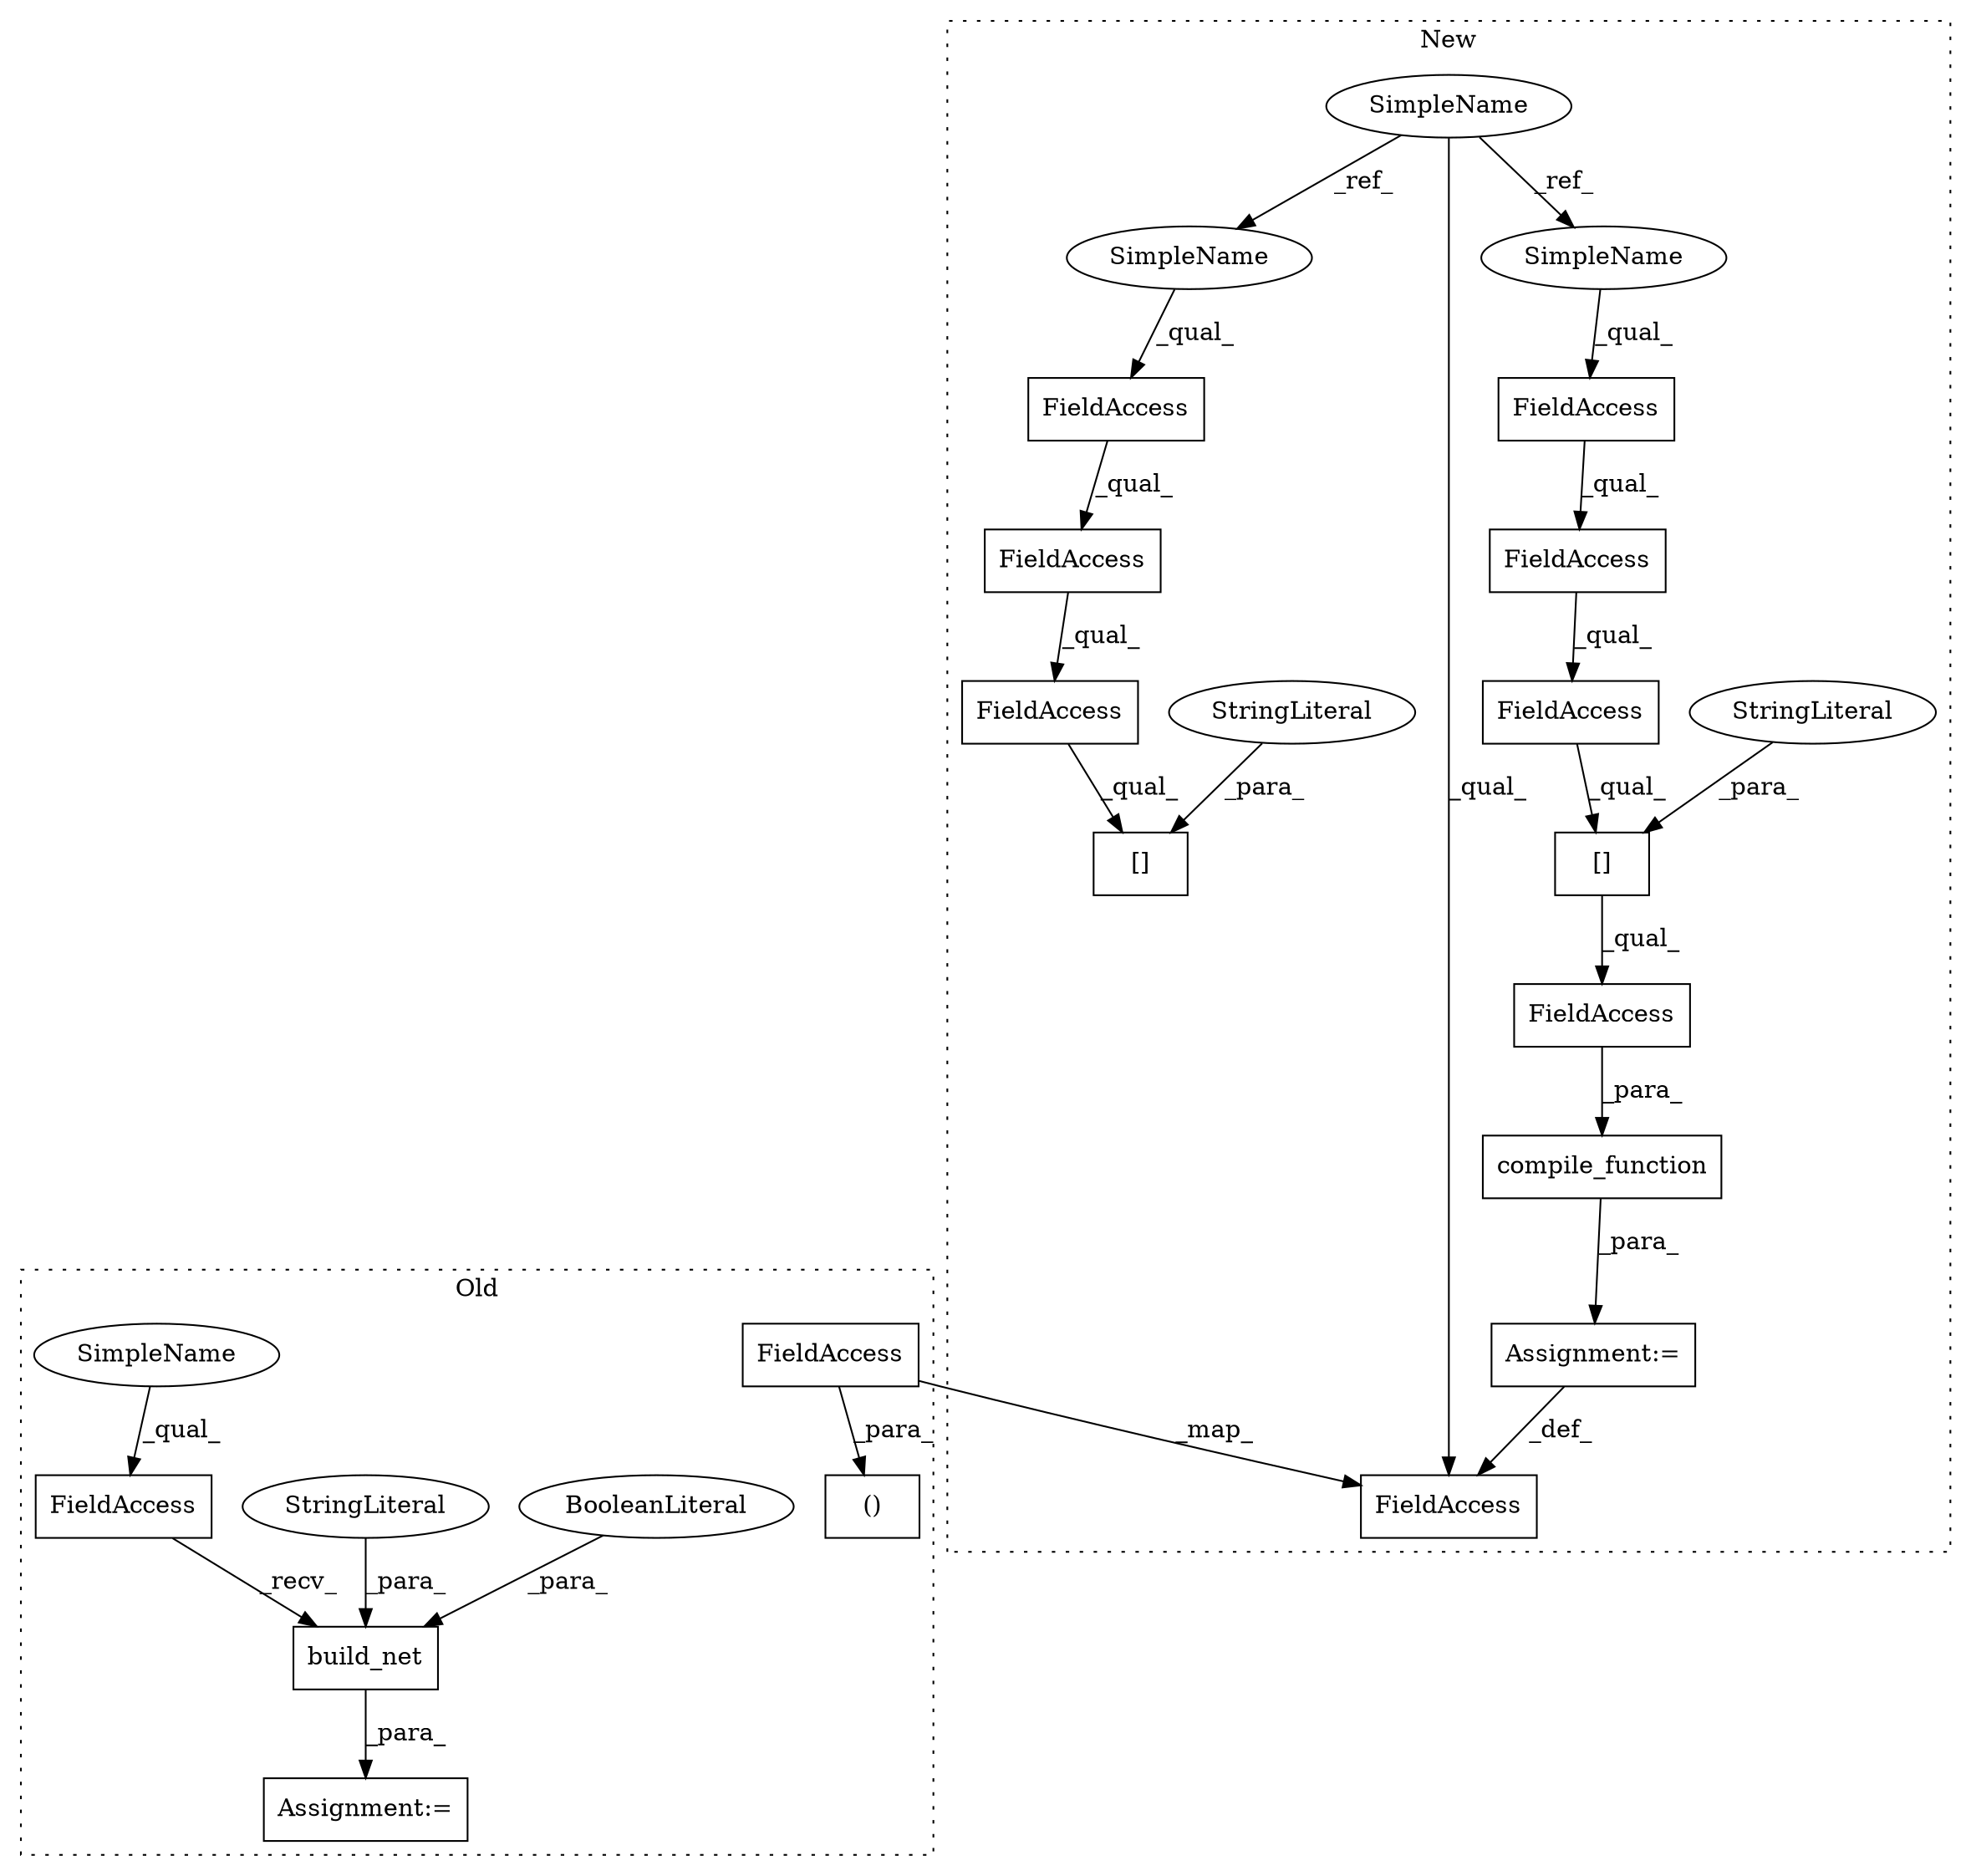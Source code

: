 digraph G {
subgraph cluster0 {
1 [label="()" a="106" s="2058" l="70" shape="box"];
10 [label="FieldAccess" a="22" s="2058" l="28" shape="box"];
11 [label="FieldAccess" a="22" s="2130" l="7" shape="box"];
19 [label="build_net" a="32" s="2138,2165" l="10,1" shape="box"];
20 [label="BooleanLiteral" a="9" s="2148" l="5" shape="ellipse"];
21 [label="Assignment:=" a="7" s="2128" l="2" shape="box"];
22 [label="StringLiteral" a="45" s="2154" l="11" shape="ellipse"];
25 [label="SimpleName" a="42" s="2130" l="4" shape="ellipse"];
label = "Old";
style="dotted";
}
subgraph cluster1 {
2 [label="compile_function" a="32" s="2132,2245" l="17,1" shape="box"];
3 [label="FieldAccess" a="22" s="2149" l="47" shape="box"];
4 [label="[]" a="2" s="2149,2188" l="30,1" shape="box"];
5 [label="FieldAccess" a="22" s="2149" l="29" shape="box"];
6 [label="FieldAccess" a="22" s="2149" l="20" shape="box"];
7 [label="FieldAccess" a="22" s="2149" l="14" shape="box"];
8 [label="SimpleName" a="42" s="1110" l="4" shape="ellipse"];
9 [label="FieldAccess" a="22" s="2090" l="28" shape="box"];
12 [label="FieldAccess" a="22" s="2363" l="15" shape="box"];
13 [label="FieldAccess" a="22" s="2363" l="21" shape="box"];
14 [label="FieldAccess" a="22" s="2363" l="30" shape="box"];
15 [label="[]" a="2" s="2363,2403" l="31,1" shape="box"];
16 [label="Assignment:=" a="7" s="2118" l="1" shape="box"];
17 [label="StringLiteral" a="45" s="2179" l="9" shape="ellipse"];
18 [label="StringLiteral" a="45" s="2394" l="9" shape="ellipse"];
23 [label="SimpleName" a="42" s="2363" l="4" shape="ellipse"];
24 [label="SimpleName" a="42" s="2149" l="4" shape="ellipse"];
label = "New";
style="dotted";
}
2 -> 16 [label="_para_"];
3 -> 2 [label="_para_"];
4 -> 3 [label="_qual_"];
5 -> 4 [label="_qual_"];
6 -> 5 [label="_qual_"];
7 -> 6 [label="_qual_"];
8 -> 23 [label="_ref_"];
8 -> 9 [label="_qual_"];
8 -> 24 [label="_ref_"];
10 -> 1 [label="_para_"];
10 -> 9 [label="_map_"];
11 -> 19 [label="_recv_"];
12 -> 13 [label="_qual_"];
13 -> 14 [label="_qual_"];
14 -> 15 [label="_qual_"];
16 -> 9 [label="_def_"];
17 -> 4 [label="_para_"];
18 -> 15 [label="_para_"];
19 -> 21 [label="_para_"];
20 -> 19 [label="_para_"];
22 -> 19 [label="_para_"];
23 -> 12 [label="_qual_"];
24 -> 7 [label="_qual_"];
25 -> 11 [label="_qual_"];
}